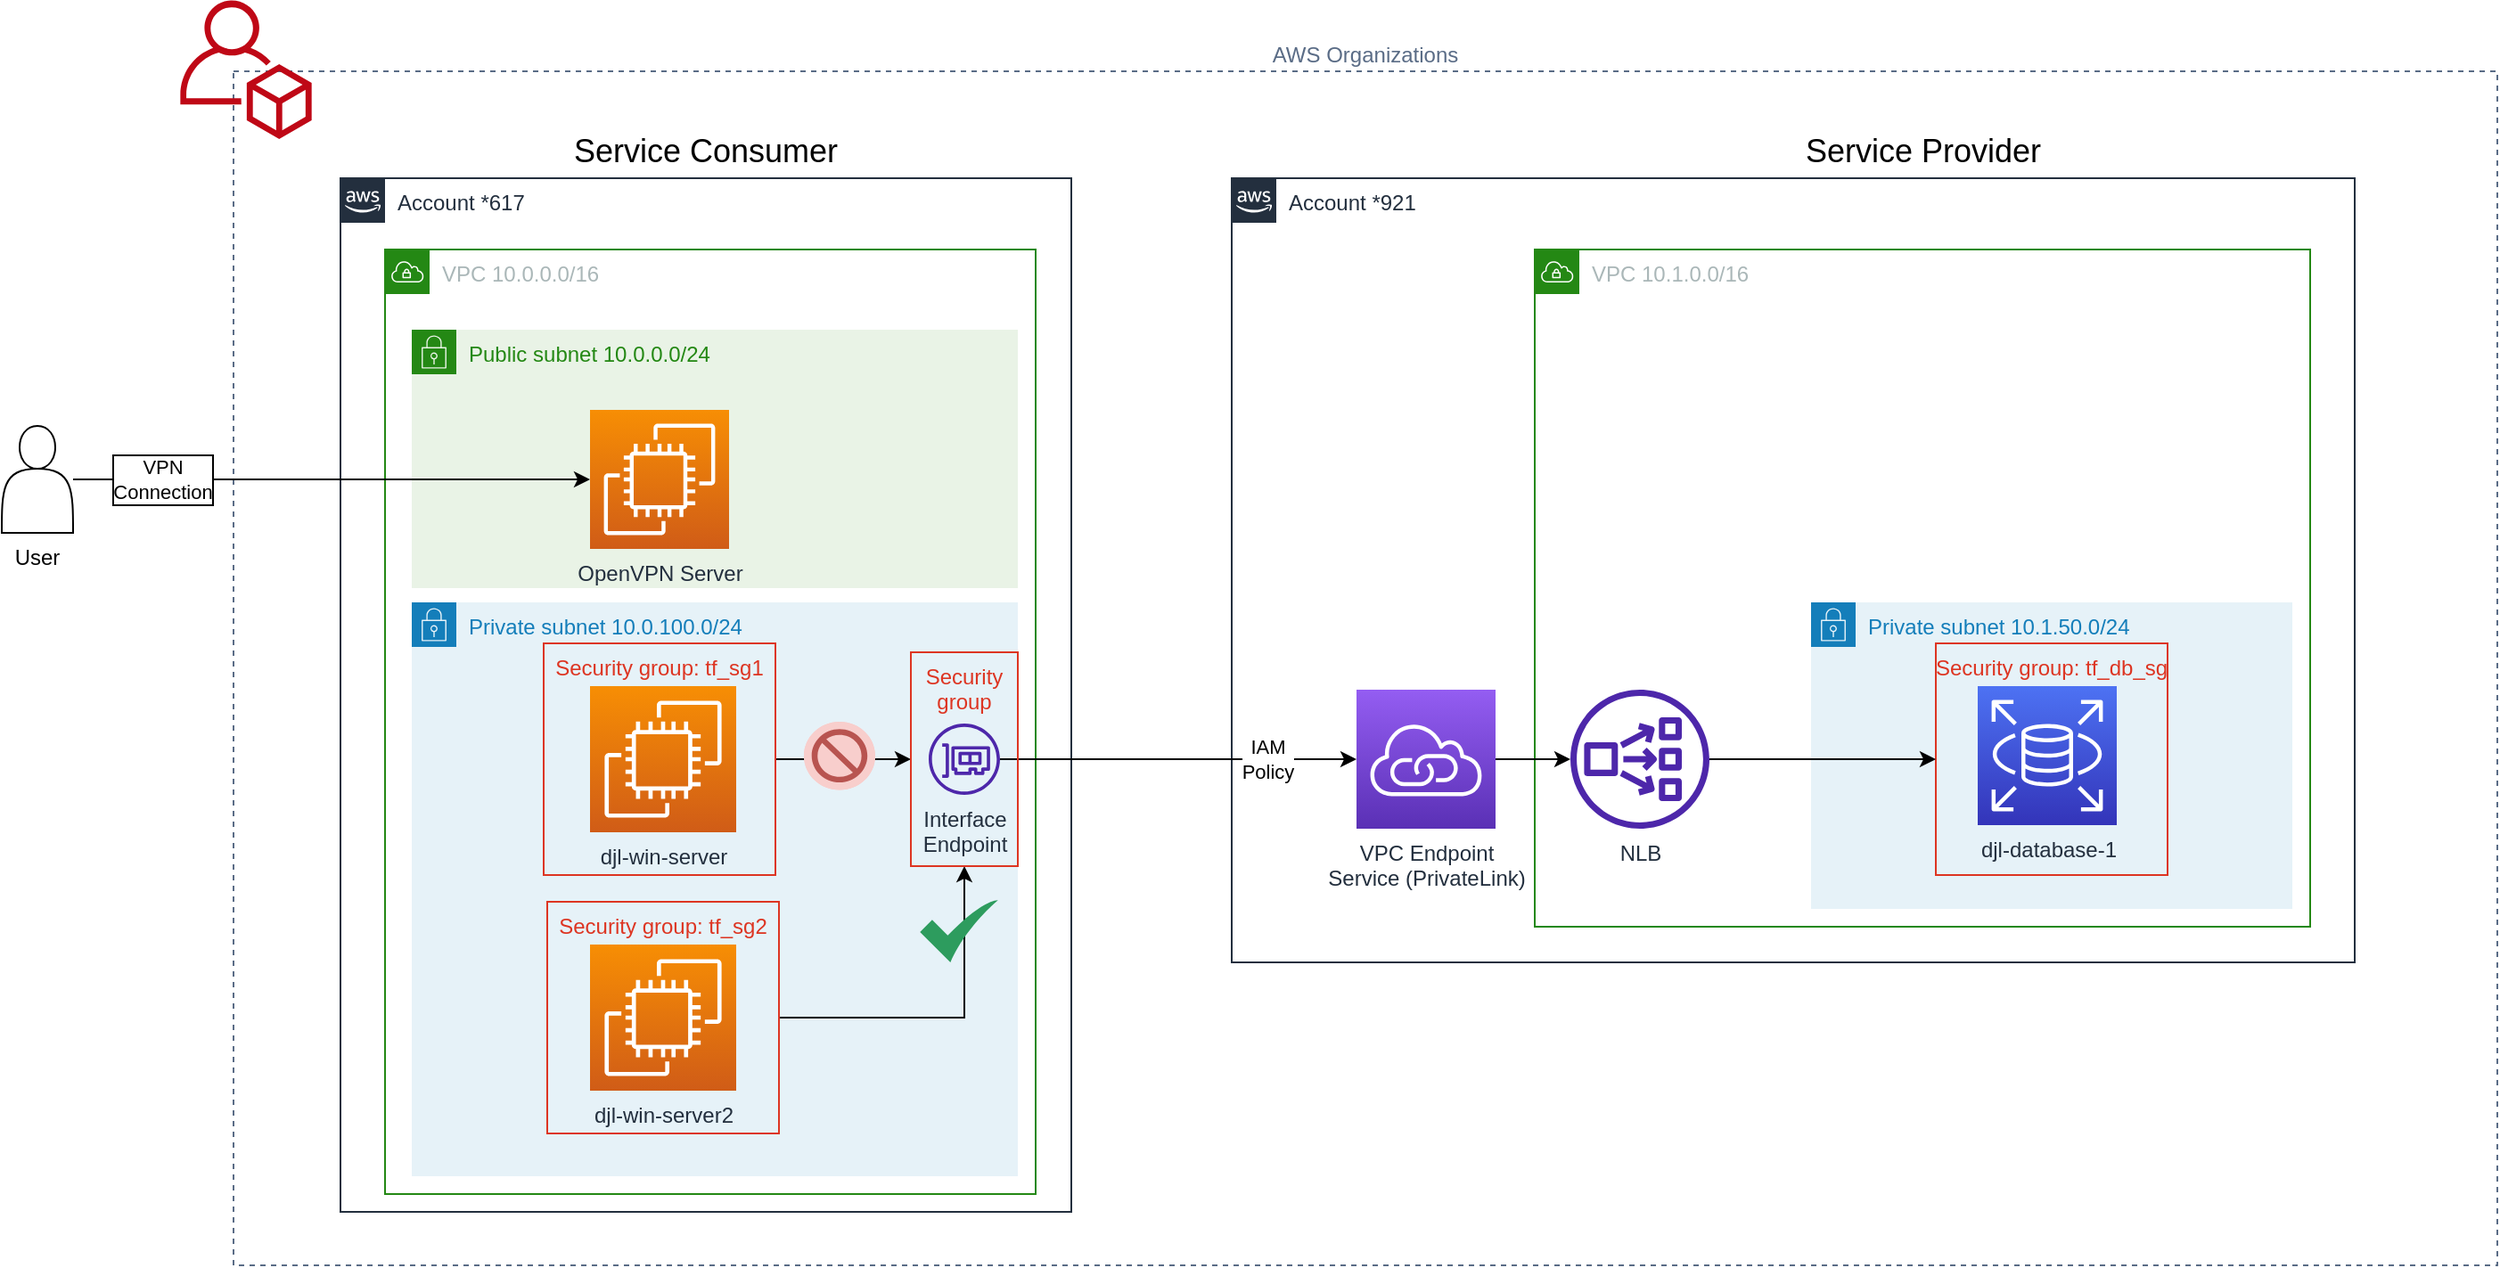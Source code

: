 <mxfile version="15.8.4" type="device" pages="2"><diagram id="eOrMRbGlAo9C-IYEixRQ" name="POC"><mxGraphModel dx="1425" dy="859" grid="1" gridSize="10" guides="1" tooltips="1" connect="1" arrows="1" fold="1" page="1" pageScale="1" pageWidth="1100" pageHeight="850" math="0" shadow="0"><root><mxCell id="0"/><mxCell id="1" parent="0"/><mxCell id="MeMI9YLeGXqRAoGyVgpi-1" value="AWS Organizations" style="fillColor=none;strokeColor=#5A6C86;dashed=1;verticalAlign=bottom;fontStyle=0;fontColor=#5A6C86;labelPosition=center;verticalLabelPosition=top;align=center;" vertex="1" parent="1"><mxGeometry x="220" y="90" width="1270" height="670" as="geometry"/></mxCell><mxCell id="MeMI9YLeGXqRAoGyVgpi-2" value="Account *921" style="points=[[0,0],[0.25,0],[0.5,0],[0.75,0],[1,0],[1,0.25],[1,0.5],[1,0.75],[1,1],[0.75,1],[0.5,1],[0.25,1],[0,1],[0,0.75],[0,0.5],[0,0.25]];outlineConnect=0;gradientColor=none;html=1;whiteSpace=wrap;fontSize=12;fontStyle=0;shape=mxgraph.aws4.group;grIcon=mxgraph.aws4.group_aws_cloud_alt;strokeColor=#232F3E;fillColor=none;verticalAlign=top;align=left;spacingLeft=30;fontColor=#232F3E;dashed=0;" vertex="1" parent="1"><mxGeometry x="780" y="150" width="630" height="440" as="geometry"/></mxCell><mxCell id="MeMI9YLeGXqRAoGyVgpi-3" value="VPC 10.1.0.0/16" style="points=[[0,0],[0.25,0],[0.5,0],[0.75,0],[1,0],[1,0.25],[1,0.5],[1,0.75],[1,1],[0.75,1],[0.5,1],[0.25,1],[0,1],[0,0.75],[0,0.5],[0,0.25]];outlineConnect=0;gradientColor=none;html=1;whiteSpace=wrap;fontSize=12;fontStyle=0;shape=mxgraph.aws4.group;grIcon=mxgraph.aws4.group_vpc;strokeColor=#248814;fillColor=none;verticalAlign=top;align=left;spacingLeft=30;fontColor=#AAB7B8;dashed=0;" vertex="1" parent="1"><mxGeometry x="950" y="190" width="435" height="380" as="geometry"/></mxCell><mxCell id="MeMI9YLeGXqRAoGyVgpi-4" value="Private subnet 10.1.50.0/24" style="points=[[0,0],[0.25,0],[0.5,0],[0.75,0],[1,0],[1,0.25],[1,0.5],[1,0.75],[1,1],[0.75,1],[0.5,1],[0.25,1],[0,1],[0,0.75],[0,0.5],[0,0.25]];outlineConnect=0;gradientColor=none;html=1;whiteSpace=wrap;fontSize=12;fontStyle=0;shape=mxgraph.aws4.group;grIcon=mxgraph.aws4.group_security_group;grStroke=0;strokeColor=#147EBA;fillColor=#E6F2F8;verticalAlign=top;align=left;spacingLeft=30;fontColor=#147EBA;dashed=0;" vertex="1" parent="1"><mxGeometry x="1105" y="388" width="270" height="172" as="geometry"/></mxCell><mxCell id="MeMI9YLeGXqRAoGyVgpi-5" value="Security group: tf_db_sg" style="fillColor=none;strokeColor=#DD3522;verticalAlign=top;fontStyle=0;fontColor=#DD3522;" vertex="1" parent="1"><mxGeometry x="1175" y="411" width="130" height="130" as="geometry"/></mxCell><mxCell id="MeMI9YLeGXqRAoGyVgpi-6" value="Account *617" style="points=[[0,0],[0.25,0],[0.5,0],[0.75,0],[1,0],[1,0.25],[1,0.5],[1,0.75],[1,1],[0.75,1],[0.5,1],[0.25,1],[0,1],[0,0.75],[0,0.5],[0,0.25]];outlineConnect=0;gradientColor=none;html=1;whiteSpace=wrap;fontSize=12;fontStyle=0;shape=mxgraph.aws4.group;grIcon=mxgraph.aws4.group_aws_cloud_alt;strokeColor=#232F3E;fillColor=none;verticalAlign=top;align=left;spacingLeft=30;fontColor=#232F3E;dashed=0;" vertex="1" parent="1"><mxGeometry x="280" y="150" width="410" height="580" as="geometry"/></mxCell><mxCell id="MeMI9YLeGXqRAoGyVgpi-7" value="VPC 10.0.0.0/16" style="points=[[0,0],[0.25,0],[0.5,0],[0.75,0],[1,0],[1,0.25],[1,0.5],[1,0.75],[1,1],[0.75,1],[0.5,1],[0.25,1],[0,1],[0,0.75],[0,0.5],[0,0.25]];outlineConnect=0;gradientColor=none;html=1;whiteSpace=wrap;fontSize=12;fontStyle=0;shape=mxgraph.aws4.group;grIcon=mxgraph.aws4.group_vpc;strokeColor=#248814;fillColor=none;verticalAlign=top;align=left;spacingLeft=30;fontColor=#AAB7B8;dashed=0;" vertex="1" parent="1"><mxGeometry x="305" y="190" width="365" height="530" as="geometry"/></mxCell><mxCell id="MeMI9YLeGXqRAoGyVgpi-8" value="Private subnet 10.0.100.0/24" style="points=[[0,0],[0.25,0],[0.5,0],[0.75,0],[1,0],[1,0.25],[1,0.5],[1,0.75],[1,1],[0.75,1],[0.5,1],[0.25,1],[0,1],[0,0.75],[0,0.5],[0,0.25]];outlineConnect=0;gradientColor=none;html=1;whiteSpace=wrap;fontSize=12;fontStyle=0;shape=mxgraph.aws4.group;grIcon=mxgraph.aws4.group_security_group;grStroke=0;strokeColor=#147EBA;fillColor=#E6F2F8;verticalAlign=top;align=left;spacingLeft=30;fontColor=#147EBA;dashed=0;" vertex="1" parent="1"><mxGeometry x="320" y="388" width="340" height="322" as="geometry"/></mxCell><mxCell id="MeMI9YLeGXqRAoGyVgpi-9" value="Public subnet 10.0.0.0/24" style="points=[[0,0],[0.25,0],[0.5,0],[0.75,0],[1,0],[1,0.25],[1,0.5],[1,0.75],[1,1],[0.75,1],[0.5,1],[0.25,1],[0,1],[0,0.75],[0,0.5],[0,0.25]];outlineConnect=0;gradientColor=none;html=1;whiteSpace=wrap;fontSize=12;fontStyle=0;shape=mxgraph.aws4.group;grIcon=mxgraph.aws4.group_security_group;grStroke=0;strokeColor=#248814;fillColor=#E9F3E6;verticalAlign=top;align=left;spacingLeft=30;fontColor=#248814;dashed=0;" vertex="1" parent="1"><mxGeometry x="320" y="235" width="340" height="145" as="geometry"/></mxCell><mxCell id="MeMI9YLeGXqRAoGyVgpi-10" style="edgeStyle=orthogonalEdgeStyle;rounded=0;orthogonalLoop=1;jettySize=auto;html=1;entryX=0;entryY=0.5;entryDx=0;entryDy=0;entryPerimeter=0;labelBorderColor=#333333;" edge="1" parent="1" source="MeMI9YLeGXqRAoGyVgpi-12" target="MeMI9YLeGXqRAoGyVgpi-14"><mxGeometry relative="1" as="geometry"/></mxCell><mxCell id="MeMI9YLeGXqRAoGyVgpi-11" value="VPN&lt;br&gt;Connection" style="edgeLabel;html=1;align=center;verticalAlign=middle;resizable=0;points=[];labelBorderColor=default;" vertex="1" connectable="0" parent="MeMI9YLeGXqRAoGyVgpi-10"><mxGeometry x="-0.269" relative="1" as="geometry"><mxPoint x="-56" as="offset"/></mxGeometry></mxCell><mxCell id="MeMI9YLeGXqRAoGyVgpi-12" value="User" style="shape=actor;whiteSpace=wrap;html=1;labelPosition=center;verticalLabelPosition=bottom;align=center;verticalAlign=top;" vertex="1" parent="1"><mxGeometry x="90" y="289" width="40" height="60" as="geometry"/></mxCell><mxCell id="MeMI9YLeGXqRAoGyVgpi-13" value="" style="sketch=0;outlineConnect=0;fontColor=#232F3E;gradientColor=none;fillColor=#BF0816;strokeColor=none;dashed=0;verticalLabelPosition=bottom;verticalAlign=top;align=center;html=1;fontSize=12;fontStyle=0;aspect=fixed;pointerEvents=1;shape=mxgraph.aws4.organizations_account;" vertex="1" parent="1"><mxGeometry x="190" y="50" width="74" height="78" as="geometry"/></mxCell><mxCell id="MeMI9YLeGXqRAoGyVgpi-14" value="OpenVPN Server" style="sketch=0;points=[[0,0,0],[0.25,0,0],[0.5,0,0],[0.75,0,0],[1,0,0],[0,1,0],[0.25,1,0],[0.5,1,0],[0.75,1,0],[1,1,0],[0,0.25,0],[0,0.5,0],[0,0.75,0],[1,0.25,0],[1,0.5,0],[1,0.75,0]];outlineConnect=0;fontColor=#232F3E;gradientColor=#F78E04;gradientDirection=north;fillColor=#D05C17;strokeColor=#ffffff;dashed=0;verticalLabelPosition=bottom;verticalAlign=top;align=center;html=1;fontSize=12;fontStyle=0;aspect=fixed;shape=mxgraph.aws4.resourceIcon;resIcon=mxgraph.aws4.ec2;" vertex="1" parent="1"><mxGeometry x="420" y="280" width="78" height="78" as="geometry"/></mxCell><mxCell id="MeMI9YLeGXqRAoGyVgpi-15" value="djl-win-server" style="sketch=0;points=[[0,0,0],[0.25,0,0],[0.5,0,0],[0.75,0,0],[1,0,0],[0,1,0],[0.25,1,0],[0.5,1,0],[0.75,1,0],[1,1,0],[0,0.25,0],[0,0.5,0],[0,0.75,0],[1,0.25,0],[1,0.5,0],[1,0.75,0]];outlineConnect=0;fontColor=#232F3E;gradientColor=#F78E04;gradientDirection=north;fillColor=#D05C17;strokeColor=#ffffff;dashed=0;verticalLabelPosition=bottom;verticalAlign=top;align=center;html=1;fontSize=12;fontStyle=0;aspect=fixed;shape=mxgraph.aws4.resourceIcon;resIcon=mxgraph.aws4.ec2;" vertex="1" parent="1"><mxGeometry x="420" y="435" width="82" height="82" as="geometry"/></mxCell><mxCell id="MeMI9YLeGXqRAoGyVgpi-16" value="djl-database-1" style="sketch=0;points=[[0,0,0],[0.25,0,0],[0.5,0,0],[0.75,0,0],[1,0,0],[0,1,0],[0.25,1,0],[0.5,1,0],[0.75,1,0],[1,1,0],[0,0.25,0],[0,0.5,0],[0,0.75,0],[1,0.25,0],[1,0.5,0],[1,0.75,0]];outlineConnect=0;fontColor=#232F3E;gradientColor=#4D72F3;gradientDirection=north;fillColor=#3334B9;strokeColor=#ffffff;dashed=0;verticalLabelPosition=bottom;verticalAlign=top;align=center;html=1;fontSize=12;fontStyle=0;aspect=fixed;shape=mxgraph.aws4.resourceIcon;resIcon=mxgraph.aws4.rds;" vertex="1" parent="1"><mxGeometry x="1198.5" y="435" width="78" height="78" as="geometry"/></mxCell><mxCell id="MeMI9YLeGXqRAoGyVgpi-17" style="edgeStyle=orthogonalEdgeStyle;rounded=0;orthogonalLoop=1;jettySize=auto;html=1;entryX=0;entryY=0.5;entryDx=0;entryDy=0;entryPerimeter=0;" edge="1" parent="1" source="MeMI9YLeGXqRAoGyVgpi-19" target="MeMI9YLeGXqRAoGyVgpi-21"><mxGeometry relative="1" as="geometry"/></mxCell><mxCell id="MeMI9YLeGXqRAoGyVgpi-18" value="IAM &lt;br&gt;Policy" style="edgeLabel;html=1;align=center;verticalAlign=middle;resizable=0;points=[];" vertex="1" connectable="0" parent="MeMI9YLeGXqRAoGyVgpi-17"><mxGeometry x="-0.043" relative="1" as="geometry"><mxPoint x="54" as="offset"/></mxGeometry></mxCell><mxCell id="MeMI9YLeGXqRAoGyVgpi-19" value="Interface &lt;br&gt;Endpoint" style="sketch=0;outlineConnect=0;fontColor=#232F3E;gradientColor=none;fillColor=#4D27AA;strokeColor=none;dashed=0;verticalLabelPosition=bottom;verticalAlign=top;align=center;html=1;fontSize=12;fontStyle=0;aspect=fixed;pointerEvents=1;shape=mxgraph.aws4.elastic_network_interface;" vertex="1" parent="1"><mxGeometry x="610" y="456" width="40" height="40" as="geometry"/></mxCell><mxCell id="MeMI9YLeGXqRAoGyVgpi-20" style="edgeStyle=orthogonalEdgeStyle;rounded=0;orthogonalLoop=1;jettySize=auto;html=1;" edge="1" parent="1" source="MeMI9YLeGXqRAoGyVgpi-21" target="MeMI9YLeGXqRAoGyVgpi-23"><mxGeometry relative="1" as="geometry"/></mxCell><mxCell id="MeMI9YLeGXqRAoGyVgpi-21" value="VPC Endpoint&lt;br&gt;Service (PrivateLink)" style="sketch=0;points=[[0,0,0],[0.25,0,0],[0.5,0,0],[0.75,0,0],[1,0,0],[0,1,0],[0.25,1,0],[0.5,1,0],[0.75,1,0],[1,1,0],[0,0.25,0],[0,0.5,0],[0,0.75,0],[1,0.25,0],[1,0.5,0],[1,0.75,0]];outlineConnect=0;fontColor=#232F3E;gradientColor=#945DF2;gradientDirection=north;fillColor=#5A30B5;strokeColor=#ffffff;dashed=0;verticalLabelPosition=bottom;verticalAlign=top;align=center;html=1;fontSize=12;fontStyle=0;aspect=fixed;shape=mxgraph.aws4.resourceIcon;resIcon=mxgraph.aws4.vpc_privatelink;" vertex="1" parent="1"><mxGeometry x="850" y="437" width="78" height="78" as="geometry"/></mxCell><mxCell id="MeMI9YLeGXqRAoGyVgpi-22" style="edgeStyle=orthogonalEdgeStyle;rounded=0;orthogonalLoop=1;jettySize=auto;html=1;entryX=0;entryY=0.5;entryDx=0;entryDy=0;" edge="1" parent="1" source="MeMI9YLeGXqRAoGyVgpi-23" target="MeMI9YLeGXqRAoGyVgpi-5"><mxGeometry relative="1" as="geometry"/></mxCell><mxCell id="MeMI9YLeGXqRAoGyVgpi-23" value="NLB" style="sketch=0;outlineConnect=0;fontColor=#232F3E;gradientColor=none;fillColor=#4D27AA;strokeColor=none;dashed=0;verticalLabelPosition=bottom;verticalAlign=top;align=center;html=1;fontSize=12;fontStyle=0;aspect=fixed;pointerEvents=1;shape=mxgraph.aws4.network_load_balancer;" vertex="1" parent="1"><mxGeometry x="970" y="437" width="78" height="78" as="geometry"/></mxCell><mxCell id="MeMI9YLeGXqRAoGyVgpi-24" value="djl-win-server2" style="sketch=0;points=[[0,0,0],[0.25,0,0],[0.5,0,0],[0.75,0,0],[1,0,0],[0,1,0],[0.25,1,0],[0.5,1,0],[0.75,1,0],[1,1,0],[0,0.25,0],[0,0.5,0],[0,0.75,0],[1,0.25,0],[1,0.5,0],[1,0.75,0]];outlineConnect=0;fontColor=#232F3E;gradientColor=#F78E04;gradientDirection=north;fillColor=#D05C17;strokeColor=#ffffff;dashed=0;verticalLabelPosition=bottom;verticalAlign=top;align=center;html=1;fontSize=12;fontStyle=0;aspect=fixed;shape=mxgraph.aws4.resourceIcon;resIcon=mxgraph.aws4.ec2;" vertex="1" parent="1"><mxGeometry x="420" y="580" width="82" height="82" as="geometry"/></mxCell><mxCell id="MeMI9YLeGXqRAoGyVgpi-25" style="edgeStyle=orthogonalEdgeStyle;rounded=0;orthogonalLoop=1;jettySize=auto;html=1;exitX=1;exitY=0.5;exitDx=0;exitDy=0;entryX=0;entryY=0.5;entryDx=0;entryDy=0;" edge="1" parent="1" source="MeMI9YLeGXqRAoGyVgpi-26" target="MeMI9YLeGXqRAoGyVgpi-30"><mxGeometry relative="1" as="geometry"/></mxCell><mxCell id="MeMI9YLeGXqRAoGyVgpi-26" value="Security group: tf_sg1" style="fillColor=none;strokeColor=#DD3522;verticalAlign=top;fontStyle=0;fontColor=#DD3522;" vertex="1" parent="1"><mxGeometry x="394" y="411" width="130" height="130" as="geometry"/></mxCell><mxCell id="MeMI9YLeGXqRAoGyVgpi-27" style="rounded=0;orthogonalLoop=1;jettySize=auto;html=1;exitX=1;exitY=0.5;exitDx=0;exitDy=0;entryX=0.5;entryY=1;entryDx=0;entryDy=0;edgeStyle=orthogonalEdgeStyle;" edge="1" parent="1" source="MeMI9YLeGXqRAoGyVgpi-28" target="MeMI9YLeGXqRAoGyVgpi-30"><mxGeometry relative="1" as="geometry"/></mxCell><mxCell id="MeMI9YLeGXqRAoGyVgpi-28" value="Security group: tf_sg2" style="fillColor=none;strokeColor=#DD3522;verticalAlign=top;fontStyle=0;fontColor=#DD3522;" vertex="1" parent="1"><mxGeometry x="396" y="556" width="130" height="130" as="geometry"/></mxCell><mxCell id="MeMI9YLeGXqRAoGyVgpi-29" value="" style="sketch=0;html=1;aspect=fixed;strokeColor=none;shadow=0;align=center;verticalAlign=top;fillColor=#2D9C5E;shape=mxgraph.gcp2.check" vertex="1" parent="1"><mxGeometry x="605.13" y="555" width="43.75" height="35" as="geometry"/></mxCell><mxCell id="MeMI9YLeGXqRAoGyVgpi-30" value="Security &#10;group" style="fillColor=none;strokeColor=#DD3522;verticalAlign=top;fontStyle=0;fontColor=#DD3522;" vertex="1" parent="1"><mxGeometry x="600" y="416" width="60" height="120" as="geometry"/></mxCell><mxCell id="MeMI9YLeGXqRAoGyVgpi-31" value="" style="fillColor=#f8cecc;verticalLabelPosition=bottom;sketch=0;html=1;strokeColor=#b85450;verticalAlign=top;align=center;points=[[0.145,0.145,0],[0.5,0,0],[0.855,0.145,0],[1,0.5,0],[0.855,0.855,0],[0.5,1,0],[0.145,0.855,0],[0,0.5,0]];pointerEvents=1;shape=mxgraph.cisco_safe.compositeIcon;bgIcon=ellipse;resIcon=mxgraph.cisco_safe.capability.block;labelBorderColor=default;" vertex="1" parent="1"><mxGeometry x="540" y="455" width="40" height="38.23" as="geometry"/></mxCell><mxCell id="05lKDZvQzJKJard16Fco-1" value="Service Consumer" style="text;html=1;strokeColor=none;fillColor=none;align=center;verticalAlign=middle;whiteSpace=wrap;rounded=0;dashed=1;labelBackgroundColor=none;fontSize=18;fontColor=#000000;" vertex="1" parent="1"><mxGeometry x="370" y="120" width="230" height="30" as="geometry"/></mxCell><mxCell id="05lKDZvQzJKJard16Fco-2" value="Service Provider" style="text;html=1;strokeColor=none;fillColor=none;align=center;verticalAlign=middle;whiteSpace=wrap;rounded=0;dashed=1;labelBackgroundColor=none;fontSize=18;fontColor=#000000;" vertex="1" parent="1"><mxGeometry x="1052.5" y="120" width="230" height="30" as="geometry"/></mxCell><mxCell id="CDdJIBRYYJLWokSEOXsh-4" style="edgeStyle=none;rounded=0;orthogonalLoop=1;jettySize=auto;html=1;exitX=0;exitY=0.5;exitDx=0;exitDy=0;fontSize=12;fontColor=#000000;startArrow=none;startFill=0;strokeWidth=1;" edge="1" parent="1" source="MeMI9YLeGXqRAoGyVgpi-2" target="MeMI9YLeGXqRAoGyVgpi-2"><mxGeometry relative="1" as="geometry"/></mxCell></root></mxGraphModel></diagram><diagram name="High Level" id="dfCizNdIT7AojoD08fhY"><mxGraphModel dx="2822" dy="1038" grid="1" gridSize="10" guides="1" tooltips="1" connect="1" arrows="1" fold="1" page="1" pageScale="1" pageWidth="1100" pageHeight="850" math="0" shadow="0"><root><mxCell id="qDbjyO5EbEi4DKW3GjpV-0"/><mxCell id="qDbjyO5EbEi4DKW3GjpV-1" parent="qDbjyO5EbEi4DKW3GjpV-0"/><mxCell id="qDbjyO5EbEi4DKW3GjpV-2" value="Enterprise Owned Accounts" style="fillColor=none;strokeColor=#5A6C86;dashed=1;verticalAlign=bottom;fontStyle=0;fontColor=#5A6C86;labelPosition=center;verticalLabelPosition=top;align=center;strokeWidth=3;fontSize=18;" vertex="1" parent="qDbjyO5EbEi4DKW3GjpV-1"><mxGeometry x="220" y="90" width="1090" height="900" as="geometry"/></mxCell><mxCell id="CizndiQhU15vCJetJv4G-6" value="Service Consumers&lt;br&gt;(Centeral EA &amp;amp; Marketing)" style="rounded=1;whiteSpace=wrap;html=1;labelBackgroundColor=none;fontSize=18;strokeColor=#9673a6;strokeWidth=3;fillColor=#e1d5e7;align=center;dashed=1;verticalAlign=top;labelPosition=center;verticalLabelPosition=middle;" vertex="1" parent="qDbjyO5EbEi4DKW3GjpV-1"><mxGeometry x="244" y="100" width="460" height="880" as="geometry"/></mxCell><mxCell id="CizndiQhU15vCJetJv4G-5" value="Service Providers" style="rounded=1;whiteSpace=wrap;html=1;labelBackgroundColor=none;fontSize=18;strokeColor=#6c8ebf;strokeWidth=3;fillColor=#dae8fc;align=center;dashed=1;verticalAlign=top;labelPosition=center;verticalLabelPosition=middle;" vertex="1" parent="qDbjyO5EbEi4DKW3GjpV-1"><mxGeometry x="744" y="145" width="550" height="770" as="geometry"/></mxCell><mxCell id="HKJPb9X9VyHhhV1hHwpe-42" value="External Vendors" style="fillColor=none;strokeColor=#5A6C86;dashed=1;verticalAlign=bottom;fontStyle=0;fontColor=#5A6C86;labelPosition=center;verticalLabelPosition=top;align=center;strokeWidth=3;fontSize=18;" vertex="1" parent="qDbjyO5EbEi4DKW3GjpV-1"><mxGeometry x="-179" y="90" width="300" height="900" as="geometry"/></mxCell><mxCell id="HKJPb9X9VyHhhV1hHwpe-43" value="SFDC Account" style="points=[[0,0],[0.25,0],[0.5,0],[0.75,0],[1,0],[1,0.25],[1,0.5],[1,0.75],[1,1],[0.75,1],[0.5,1],[0.25,1],[0,1],[0,0.75],[0,0.5],[0,0.25]];outlineConnect=0;gradientColor=none;html=1;whiteSpace=wrap;fontSize=12;fontStyle=0;shape=mxgraph.aws4.group;grIcon=mxgraph.aws4.group_aws_cloud_alt;strokeColor=#232F3E;fillColor=none;verticalAlign=top;align=left;spacingLeft=30;fontColor=#232F3E;dashed=0;" vertex="1" parent="qDbjyO5EbEi4DKW3GjpV-1"><mxGeometry x="-159" y="230" width="260" height="130" as="geometry"/></mxCell><mxCell id="qDbjyO5EbEi4DKW3GjpV-7" value="Account" style="points=[[0,0],[0.25,0],[0.5,0],[0.75,0],[1,0],[1,0.25],[1,0.5],[1,0.75],[1,1],[0.75,1],[0.5,1],[0.25,1],[0,1],[0,0.75],[0,0.5],[0,0.25]];outlineConnect=0;gradientColor=none;html=1;whiteSpace=wrap;fontSize=12;fontStyle=0;shape=mxgraph.aws4.group;grIcon=mxgraph.aws4.group_aws_cloud_alt;strokeColor=#232F3E;fillColor=default;verticalAlign=top;align=left;spacingLeft=30;fontColor=#232F3E;dashed=0;" vertex="1" parent="qDbjyO5EbEi4DKW3GjpV-1"><mxGeometry x="274" y="150" width="410" height="630" as="geometry"/></mxCell><mxCell id="qDbjyO5EbEi4DKW3GjpV-8" value="VPC" style="points=[[0,0],[0.25,0],[0.5,0],[0.75,0],[1,0],[1,0.25],[1,0.5],[1,0.75],[1,1],[0.75,1],[0.5,1],[0.25,1],[0,1],[0,0.75],[0,0.5],[0,0.25]];outlineConnect=0;gradientColor=none;html=1;whiteSpace=wrap;fontSize=12;fontStyle=0;shape=mxgraph.aws4.group;grIcon=mxgraph.aws4.group_vpc;strokeColor=#248814;fillColor=none;verticalAlign=top;align=left;spacingLeft=30;fontColor=#AAB7B8;dashed=0;" vertex="1" parent="qDbjyO5EbEi4DKW3GjpV-1"><mxGeometry x="299" y="190" width="365" height="570" as="geometry"/></mxCell><mxCell id="QCHMR1Ds_7g8IrJQOxsV-2" style="edgeStyle=none;rounded=0;orthogonalLoop=1;jettySize=auto;html=1;entryX=1.003;entryY=0.547;entryDx=0;entryDy=0;entryPerimeter=0;fontSize=12;fontColor=#000000;startArrow=none;startFill=0;strokeWidth=1;exitX=-0.033;exitY=0.606;exitDx=0;exitDy=0;exitPerimeter=0;" edge="1" parent="qDbjyO5EbEi4DKW3GjpV-1" source="qDbjyO5EbEi4DKW3GjpV-31" target="QCHMR1Ds_7g8IrJQOxsV-0"><mxGeometry relative="1" as="geometry"/></mxCell><mxCell id="qDbjyO5EbEi4DKW3GjpV-31" value="Security &#10;group" style="fillColor=none;strokeColor=#DD3522;verticalAlign=top;fontStyle=0;fontColor=#DD3522;" vertex="1" parent="qDbjyO5EbEi4DKW3GjpV-1"><mxGeometry x="594" y="206" width="60" height="120" as="geometry"/></mxCell><mxCell id="qDbjyO5EbEi4DKW3GjpV-3" value="Account" style="points=[[0,0],[0.25,0],[0.5,0],[0.75,0],[1,0],[1,0.25],[1,0.5],[1,0.75],[1,1],[0.75,1],[0.5,1],[0.25,1],[0,1],[0,0.75],[0,0.5],[0,0.25]];outlineConnect=0;gradientColor=none;html=1;whiteSpace=wrap;fontSize=12;fontStyle=0;shape=mxgraph.aws4.group;grIcon=mxgraph.aws4.group_aws_cloud_alt;strokeColor=#232F3E;fillColor=default;verticalAlign=top;align=left;spacingLeft=30;fontColor=#232F3E;dashed=0;" vertex="1" parent="qDbjyO5EbEi4DKW3GjpV-1"><mxGeometry x="770" y="190" width="500" height="170" as="geometry"/></mxCell><mxCell id="qDbjyO5EbEi4DKW3GjpV-4" value="VPC" style="points=[[0,0],[0.25,0],[0.5,0],[0.75,0],[1,0],[1,0.25],[1,0.5],[1,0.75],[1,1],[0.75,1],[0.5,1],[0.25,1],[0,1],[0,0.75],[0,0.5],[0,0.25]];outlineConnect=0;gradientColor=none;html=1;whiteSpace=wrap;fontSize=12;fontStyle=0;shape=mxgraph.aws4.group;grIcon=mxgraph.aws4.group_vpc;strokeColor=#248814;fillColor=none;verticalAlign=top;align=left;spacingLeft=30;fontColor=#AAB7B8;dashed=0;" vertex="1" parent="qDbjyO5EbEi4DKW3GjpV-1"><mxGeometry x="1020" y="206" width="230" height="124" as="geometry"/></mxCell><mxCell id="qDbjyO5EbEi4DKW3GjpV-14" value="" style="sketch=0;outlineConnect=0;fontColor=#232F3E;gradientColor=none;fillColor=#BF0816;strokeColor=none;dashed=0;verticalLabelPosition=bottom;verticalAlign=top;align=center;html=1;fontSize=12;fontStyle=0;aspect=fixed;pointerEvents=1;shape=mxgraph.aws4.organizations_account;" vertex="1" parent="qDbjyO5EbEi4DKW3GjpV-1"><mxGeometry x="180" y="62" width="74" height="78" as="geometry"/></mxCell><mxCell id="qDbjyO5EbEi4DKW3GjpV-17" value="RDS" style="sketch=0;points=[[0,0,0],[0.25,0,0],[0.5,0,0],[0.75,0,0],[1,0,0],[0,1,0],[0.25,1,0],[0.5,1,0],[0.75,1,0],[1,1,0],[0,0.25,0],[0,0.5,0],[0,0.75,0],[1,0.25,0],[1,0.5,0],[1,0.75,0]];outlineConnect=0;fontColor=#232F3E;gradientColor=#4D72F3;gradientDirection=north;fillColor=#3334B9;strokeColor=#ffffff;dashed=0;verticalLabelPosition=bottom;verticalAlign=top;align=center;html=1;fontSize=12;fontStyle=0;aspect=fixed;shape=mxgraph.aws4.resourceIcon;resIcon=mxgraph.aws4.rds;" vertex="1" parent="qDbjyO5EbEi4DKW3GjpV-1"><mxGeometry x="1150" y="225" width="78" height="78" as="geometry"/></mxCell><mxCell id="qDbjyO5EbEi4DKW3GjpV-18" style="edgeStyle=orthogonalEdgeStyle;rounded=0;orthogonalLoop=1;jettySize=auto;html=1;entryX=0;entryY=0.5;entryDx=0;entryDy=0;entryPerimeter=0;" edge="1" parent="qDbjyO5EbEi4DKW3GjpV-1" source="qDbjyO5EbEi4DKW3GjpV-20" target="qDbjyO5EbEi4DKW3GjpV-22"><mxGeometry relative="1" as="geometry"/></mxCell><mxCell id="qDbjyO5EbEi4DKW3GjpV-19" value="IAM Policy" style="edgeLabel;html=1;align=center;verticalAlign=middle;resizable=0;points=[];fontSize=12;" vertex="1" connectable="0" parent="qDbjyO5EbEi4DKW3GjpV-18"><mxGeometry x="-0.043" relative="1" as="geometry"><mxPoint x="68" as="offset"/></mxGeometry></mxCell><mxCell id="qDbjyO5EbEi4DKW3GjpV-20" value="Interface &lt;br&gt;Endpoint" style="sketch=0;outlineConnect=0;fontColor=#232F3E;gradientColor=none;fillColor=#4D27AA;strokeColor=none;dashed=0;verticalLabelPosition=bottom;verticalAlign=top;align=center;html=1;fontSize=12;fontStyle=0;aspect=fixed;pointerEvents=1;shape=mxgraph.aws4.elastic_network_interface;" vertex="1" parent="qDbjyO5EbEi4DKW3GjpV-1"><mxGeometry x="604" y="246" width="40" height="40" as="geometry"/></mxCell><mxCell id="qDbjyO5EbEi4DKW3GjpV-21" style="edgeStyle=orthogonalEdgeStyle;rounded=0;orthogonalLoop=1;jettySize=auto;html=1;" edge="1" parent="qDbjyO5EbEi4DKW3GjpV-1" source="qDbjyO5EbEi4DKW3GjpV-22" target="qDbjyO5EbEi4DKW3GjpV-24"><mxGeometry relative="1" as="geometry"/></mxCell><mxCell id="qDbjyO5EbEi4DKW3GjpV-22" value="VPC Endpoint&lt;br&gt;Service (PrivateLink)" style="sketch=0;points=[[0,0,0],[0.25,0,0],[0.5,0,0],[0.75,0,0],[1,0,0],[0,1,0],[0.25,1,0],[0.5,1,0],[0.75,1,0],[1,1,0],[0,0.25,0],[0,0.5,0],[0,0.75,0],[1,0.25,0],[1,0.5,0],[1,0.75,0]];outlineConnect=0;fontColor=#232F3E;gradientColor=#945DF2;gradientDirection=north;fillColor=#5A30B5;strokeColor=#ffffff;dashed=0;verticalLabelPosition=bottom;verticalAlign=top;align=center;html=1;fontSize=12;fontStyle=0;aspect=fixed;shape=mxgraph.aws4.resourceIcon;resIcon=mxgraph.aws4.vpc_privatelink;" vertex="1" parent="qDbjyO5EbEi4DKW3GjpV-1"><mxGeometry x="870" y="227" width="78" height="78" as="geometry"/></mxCell><mxCell id="qDbjyO5EbEi4DKW3GjpV-23" style="edgeStyle=orthogonalEdgeStyle;rounded=0;orthogonalLoop=1;jettySize=auto;html=1;" edge="1" parent="qDbjyO5EbEi4DKW3GjpV-1" source="qDbjyO5EbEi4DKW3GjpV-24"><mxGeometry relative="1" as="geometry"><mxPoint x="1150" y="266" as="targetPoint"/></mxGeometry></mxCell><mxCell id="qDbjyO5EbEi4DKW3GjpV-24" value="NLB" style="sketch=0;outlineConnect=0;fontColor=#232F3E;gradientColor=none;fillColor=#4D27AA;strokeColor=none;dashed=0;verticalLabelPosition=bottom;verticalAlign=top;align=center;html=1;fontSize=12;fontStyle=0;aspect=fixed;pointerEvents=1;shape=mxgraph.aws4.network_load_balancer;" vertex="1" parent="qDbjyO5EbEi4DKW3GjpV-1"><mxGeometry x="1040" y="227" width="78" height="78" as="geometry"/></mxCell><mxCell id="HKJPb9X9VyHhhV1hHwpe-0" value="Account" style="points=[[0,0],[0.25,0],[0.5,0],[0.75,0],[1,0],[1,0.25],[1,0.5],[1,0.75],[1,1],[0.75,1],[0.5,1],[0.25,1],[0,1],[0,0.75],[0,0.5],[0,0.25]];outlineConnect=0;gradientColor=none;html=1;whiteSpace=wrap;fontSize=12;fontStyle=0;shape=mxgraph.aws4.group;grIcon=mxgraph.aws4.group_aws_cloud_alt;strokeColor=#232F3E;fillColor=default;verticalAlign=top;align=left;spacingLeft=30;fontColor=#232F3E;dashed=0;" vertex="1" parent="qDbjyO5EbEi4DKW3GjpV-1"><mxGeometry x="770" y="390" width="500" height="170" as="geometry"/></mxCell><mxCell id="HKJPb9X9VyHhhV1hHwpe-1" value="VPC" style="points=[[0,0],[0.25,0],[0.5,0],[0.75,0],[1,0],[1,0.25],[1,0.5],[1,0.75],[1,1],[0.75,1],[0.5,1],[0.25,1],[0,1],[0,0.75],[0,0.5],[0,0.25]];outlineConnect=0;gradientColor=none;html=1;whiteSpace=wrap;fontSize=12;fontStyle=0;shape=mxgraph.aws4.group;grIcon=mxgraph.aws4.group_vpc;strokeColor=#248814;fillColor=none;verticalAlign=top;align=left;spacingLeft=30;fontColor=#AAB7B8;dashed=0;" vertex="1" parent="qDbjyO5EbEi4DKW3GjpV-1"><mxGeometry x="1020" y="413" width="230" height="124" as="geometry"/></mxCell><mxCell id="HKJPb9X9VyHhhV1hHwpe-3" style="edgeStyle=orthogonalEdgeStyle;rounded=0;orthogonalLoop=1;jettySize=auto;html=1;entryX=0;entryY=0.5;entryDx=0;entryDy=0;entryPerimeter=0;" edge="1" parent="qDbjyO5EbEi4DKW3GjpV-1" source="HKJPb9X9VyHhhV1hHwpe-4" target="HKJPb9X9VyHhhV1hHwpe-7"><mxGeometry relative="1" as="geometry"><mxPoint x="970" y="469" as="targetPoint"/></mxGeometry></mxCell><mxCell id="HKJPb9X9VyHhhV1hHwpe-4" value="Amazon Redshift-managed &lt;br&gt;VPC Endpoints (PrivateLink)" style="sketch=0;points=[[0,0,0],[0.25,0,0],[0.5,0,0],[0.75,0,0],[1,0,0],[0,1,0],[0.25,1,0],[0.5,1,0],[0.75,1,0],[1,1,0],[0,0.25,0],[0,0.5,0],[0,0.75,0],[1,0.25,0],[1,0.5,0],[1,0.75,0]];outlineConnect=0;fontColor=#232F3E;gradientColor=#945DF2;gradientDirection=north;fillColor=#5A30B5;strokeColor=#ffffff;dashed=0;verticalLabelPosition=bottom;verticalAlign=top;align=center;html=1;fontSize=12;fontStyle=0;aspect=fixed;shape=mxgraph.aws4.resourceIcon;resIcon=mxgraph.aws4.vpc_privatelink;" vertex="1" parent="qDbjyO5EbEi4DKW3GjpV-1"><mxGeometry x="870" y="430" width="78" height="78" as="geometry"/></mxCell><mxCell id="HKJPb9X9VyHhhV1hHwpe-7" value="Redshift Cluster" style="sketch=0;points=[[0,0,0],[0.25,0,0],[0.5,0,0],[0.75,0,0],[1,0,0],[0,1,0],[0.25,1,0],[0.5,1,0],[0.75,1,0],[1,1,0],[0,0.25,0],[0,0.5,0],[0,0.75,0],[1,0.25,0],[1,0.5,0],[1,0.75,0]];outlineConnect=0;fontColor=#232F3E;gradientColor=#945DF2;gradientDirection=north;fillColor=#5A30B5;strokeColor=#ffffff;dashed=0;verticalLabelPosition=bottom;verticalAlign=top;align=center;html=1;fontSize=12;fontStyle=0;aspect=fixed;shape=mxgraph.aws4.resourceIcon;resIcon=mxgraph.aws4.redshift;labelBackgroundColor=none;" vertex="1" parent="qDbjyO5EbEi4DKW3GjpV-1"><mxGeometry x="1090" y="430" width="78" height="78" as="geometry"/></mxCell><mxCell id="HKJPb9X9VyHhhV1hHwpe-12" style="edgeStyle=none;rounded=0;orthogonalLoop=1;jettySize=auto;html=1;entryX=0;entryY=0.5;entryDx=0;entryDy=0;entryPerimeter=0;fontSize=24;fontColor=#000000;startArrow=none;startFill=0;strokeWidth=1;" edge="1" parent="qDbjyO5EbEi4DKW3GjpV-1" source="HKJPb9X9VyHhhV1hHwpe-10" target="HKJPb9X9VyHhhV1hHwpe-4"><mxGeometry relative="1" as="geometry"/></mxCell><mxCell id="HKJPb9X9VyHhhV1hHwpe-14" value="&lt;font style=&quot;font-size: 12px&quot;&gt;IAM Policy&lt;/font&gt;" style="edgeLabel;html=1;align=center;verticalAlign=middle;resizable=0;points=[];fontSize=12;fontColor=#000000;" vertex="1" connectable="0" parent="HKJPb9X9VyHhhV1hHwpe-12"><mxGeometry x="-0.009" y="1" relative="1" as="geometry"><mxPoint x="51" y="1" as="offset"/></mxGeometry></mxCell><mxCell id="HKJPb9X9VyHhhV1hHwpe-16" value="" style="group" vertex="1" connectable="0" parent="qDbjyO5EbEi4DKW3GjpV-1"><mxGeometry x="594" y="409" width="60" height="120" as="geometry"/></mxCell><mxCell id="HKJPb9X9VyHhhV1hHwpe-11" value="Security &#10;group" style="fillColor=none;strokeColor=#DD3522;verticalAlign=top;fontStyle=0;fontColor=#DD3522;" vertex="1" parent="HKJPb9X9VyHhhV1hHwpe-16"><mxGeometry width="60" height="120" as="geometry"/></mxCell><mxCell id="HKJPb9X9VyHhhV1hHwpe-10" value="Interface &lt;br&gt;Endpoint" style="sketch=0;outlineConnect=0;fontColor=#232F3E;gradientColor=none;fillColor=#4D27AA;strokeColor=none;dashed=0;verticalLabelPosition=bottom;verticalAlign=top;align=center;html=1;fontSize=12;fontStyle=0;aspect=fixed;pointerEvents=1;shape=mxgraph.aws4.elastic_network_interface;" vertex="1" parent="HKJPb9X9VyHhhV1hHwpe-16"><mxGeometry x="10" y="40" width="40" height="40" as="geometry"/></mxCell><mxCell id="QCHMR1Ds_7g8IrJQOxsV-14" style="edgeStyle=none;rounded=0;orthogonalLoop=1;jettySize=auto;html=1;exitX=0.008;exitY=0.578;exitDx=0;exitDy=0;entryX=1.018;entryY=0.656;entryDx=0;entryDy=0;entryPerimeter=0;fontSize=12;fontColor=#000000;startArrow=none;startFill=0;strokeWidth=1;exitPerimeter=0;" edge="1" parent="qDbjyO5EbEi4DKW3GjpV-1" source="HKJPb9X9VyHhhV1hHwpe-27" target="QCHMR1Ds_7g8IrJQOxsV-12"><mxGeometry relative="1" as="geometry"/></mxCell><mxCell id="HKJPb9X9VyHhhV1hHwpe-27" value="Security &#10;group" style="fillColor=none;strokeColor=#DD3522;verticalAlign=top;fontStyle=0;fontColor=#DD3522;" vertex="1" parent="qDbjyO5EbEi4DKW3GjpV-1"><mxGeometry x="594" y="606" width="60" height="120" as="geometry"/></mxCell><mxCell id="HKJPb9X9VyHhhV1hHwpe-28" value="Account" style="points=[[0,0],[0.25,0],[0.5,0],[0.75,0],[1,0],[1,0.25],[1,0.5],[1,0.75],[1,1],[0.75,1],[0.5,1],[0.25,1],[0,1],[0,0.75],[0,0.5],[0,0.25]];outlineConnect=0;gradientColor=none;html=1;whiteSpace=wrap;fontSize=12;fontStyle=0;shape=mxgraph.aws4.group;grIcon=mxgraph.aws4.group_aws_cloud_alt;strokeColor=#232F3E;fillColor=default;verticalAlign=top;align=left;spacingLeft=30;fontColor=#232F3E;dashed=0;" vertex="1" parent="qDbjyO5EbEi4DKW3GjpV-1"><mxGeometry x="770" y="590" width="500" height="270" as="geometry"/></mxCell><mxCell id="HKJPb9X9VyHhhV1hHwpe-29" value="VPC" style="points=[[0,0],[0.25,0],[0.5,0],[0.75,0],[1,0],[1,0.25],[1,0.5],[1,0.75],[1,1],[0.75,1],[0.5,1],[0.25,1],[0,1],[0,0.75],[0,0.5],[0,0.25]];outlineConnect=0;gradientColor=none;html=1;whiteSpace=wrap;fontSize=12;fontStyle=0;shape=mxgraph.aws4.group;grIcon=mxgraph.aws4.group_vpc;strokeColor=#248814;fillColor=none;verticalAlign=top;align=left;spacingLeft=30;fontColor=#AAB7B8;dashed=0;" vertex="1" parent="qDbjyO5EbEi4DKW3GjpV-1"><mxGeometry x="1020" y="606" width="230" height="224" as="geometry"/></mxCell><mxCell id="HKJPb9X9VyHhhV1hHwpe-31" style="edgeStyle=orthogonalEdgeStyle;rounded=0;orthogonalLoop=1;jettySize=auto;html=1;entryX=0;entryY=0.5;entryDx=0;entryDy=0;entryPerimeter=0;" edge="1" parent="qDbjyO5EbEi4DKW3GjpV-1" source="HKJPb9X9VyHhhV1hHwpe-33" target="HKJPb9X9VyHhhV1hHwpe-35"><mxGeometry relative="1" as="geometry"/></mxCell><mxCell id="HKJPb9X9VyHhhV1hHwpe-32" value="IAM Policy" style="edgeLabel;html=1;align=center;verticalAlign=middle;resizable=0;points=[];" vertex="1" connectable="0" parent="HKJPb9X9VyHhhV1hHwpe-31"><mxGeometry x="-0.043" relative="1" as="geometry"><mxPoint x="55" as="offset"/></mxGeometry></mxCell><mxCell id="HKJPb9X9VyHhhV1hHwpe-33" value="Interface &lt;br&gt;Endpoint" style="sketch=0;outlineConnect=0;fontColor=#232F3E;gradientColor=none;fillColor=#4D27AA;strokeColor=none;dashed=0;verticalLabelPosition=bottom;verticalAlign=top;align=center;html=1;fontSize=12;fontStyle=0;aspect=fixed;pointerEvents=1;shape=mxgraph.aws4.elastic_network_interface;" vertex="1" parent="qDbjyO5EbEi4DKW3GjpV-1"><mxGeometry x="604" y="646" width="40" height="40" as="geometry"/></mxCell><mxCell id="HKJPb9X9VyHhhV1hHwpe-34" style="edgeStyle=orthogonalEdgeStyle;rounded=0;orthogonalLoop=1;jettySize=auto;html=1;" edge="1" parent="qDbjyO5EbEi4DKW3GjpV-1" source="HKJPb9X9VyHhhV1hHwpe-35" target="HKJPb9X9VyHhhV1hHwpe-37"><mxGeometry relative="1" as="geometry"/></mxCell><mxCell id="HKJPb9X9VyHhhV1hHwpe-35" value="VPC Endpoint&lt;br&gt;Service (PrivateLink)" style="sketch=0;points=[[0,0,0],[0.25,0,0],[0.5,0,0],[0.75,0,0],[1,0,0],[0,1,0],[0.25,1,0],[0.5,1,0],[0.75,1,0],[1,1,0],[0,0.25,0],[0,0.5,0],[0,0.75,0],[1,0.25,0],[1,0.5,0],[1,0.75,0]];outlineConnect=0;fontColor=#232F3E;gradientColor=#945DF2;gradientDirection=north;fillColor=#5A30B5;strokeColor=#ffffff;dashed=0;verticalLabelPosition=bottom;verticalAlign=top;align=center;html=1;fontSize=12;fontStyle=0;aspect=fixed;shape=mxgraph.aws4.resourceIcon;resIcon=mxgraph.aws4.vpc_privatelink;" vertex="1" parent="qDbjyO5EbEi4DKW3GjpV-1"><mxGeometry x="870" y="627" width="78" height="78" as="geometry"/></mxCell><mxCell id="HKJPb9X9VyHhhV1hHwpe-36" style="edgeStyle=orthogonalEdgeStyle;rounded=0;orthogonalLoop=1;jettySize=auto;html=1;" edge="1" parent="qDbjyO5EbEi4DKW3GjpV-1" source="HKJPb9X9VyHhhV1hHwpe-37"><mxGeometry relative="1" as="geometry"><mxPoint x="1150" y="666" as="targetPoint"/></mxGeometry></mxCell><mxCell id="HKJPb9X9VyHhhV1hHwpe-40" style="edgeStyle=none;rounded=0;orthogonalLoop=1;jettySize=auto;html=1;entryX=0;entryY=0.5;entryDx=0;entryDy=0;entryPerimeter=0;fontSize=12;fontColor=#000000;startArrow=none;startFill=0;strokeWidth=1;" edge="1" parent="qDbjyO5EbEi4DKW3GjpV-1" source="HKJPb9X9VyHhhV1hHwpe-37" target="HKJPb9X9VyHhhV1hHwpe-39"><mxGeometry relative="1" as="geometry"/></mxCell><mxCell id="HKJPb9X9VyHhhV1hHwpe-37" value="NLB" style="sketch=0;outlineConnect=0;fontColor=#232F3E;gradientColor=none;fillColor=#4D27AA;strokeColor=none;dashed=0;verticalLabelPosition=bottom;verticalAlign=top;align=center;html=1;fontSize=12;fontStyle=0;aspect=fixed;pointerEvents=1;shape=mxgraph.aws4.network_load_balancer;" vertex="1" parent="qDbjyO5EbEi4DKW3GjpV-1"><mxGeometry x="1040" y="627" width="78" height="78" as="geometry"/></mxCell><mxCell id="HKJPb9X9VyHhhV1hHwpe-38" value="EC2" style="sketch=0;points=[[0,0,0],[0.25,0,0],[0.5,0,0],[0.75,0,0],[1,0,0],[0,1,0],[0.25,1,0],[0.5,1,0],[0.75,1,0],[1,1,0],[0,0.25,0],[0,0.5,0],[0,0.75,0],[1,0.25,0],[1,0.5,0],[1,0.75,0]];outlineConnect=0;fontColor=#232F3E;gradientColor=#F78E04;gradientDirection=north;fillColor=#D05C17;strokeColor=#ffffff;dashed=0;verticalLabelPosition=bottom;verticalAlign=top;align=center;html=1;fontSize=12;fontStyle=0;aspect=fixed;shape=mxgraph.aws4.resourceIcon;resIcon=mxgraph.aws4.ec2;labelBackgroundColor=none;" vertex="1" parent="qDbjyO5EbEi4DKW3GjpV-1"><mxGeometry x="1150" y="627" width="78" height="78" as="geometry"/></mxCell><mxCell id="HKJPb9X9VyHhhV1hHwpe-39" value="EC2" style="sketch=0;points=[[0,0,0],[0.25,0,0],[0.5,0,0],[0.75,0,0],[1,0,0],[0,1,0],[0.25,1,0],[0.5,1,0],[0.75,1,0],[1,1,0],[0,0.25,0],[0,0.5,0],[0,0.75,0],[1,0.25,0],[1,0.5,0],[1,0.75,0]];outlineConnect=0;fontColor=#232F3E;gradientColor=#F78E04;gradientDirection=north;fillColor=#D05C17;strokeColor=#ffffff;dashed=0;verticalLabelPosition=bottom;verticalAlign=top;align=center;html=1;fontSize=12;fontStyle=0;aspect=fixed;shape=mxgraph.aws4.resourceIcon;resIcon=mxgraph.aws4.ec2;labelBackgroundColor=none;" vertex="1" parent="qDbjyO5EbEi4DKW3GjpV-1"><mxGeometry x="1150" y="730" width="78" height="78" as="geometry"/></mxCell><mxCell id="HKJPb9X9VyHhhV1hHwpe-41" value="SFDC" style="ellipse;shape=cloud;whiteSpace=wrap;html=1;labelBackgroundColor=none;fontSize=12;strokeColor=#6c8ebf;fillColor=#dae8fc;align=center;" vertex="1" parent="qDbjyO5EbEi4DKW3GjpV-1"><mxGeometry x="-89" y="255" width="120" height="80" as="geometry"/></mxCell><mxCell id="CizndiQhU15vCJetJv4G-2" style="edgeStyle=orthogonalEdgeStyle;rounded=0;orthogonalLoop=1;jettySize=auto;html=1;exitX=0.25;exitY=1;exitDx=0;exitDy=0;entryX=0;entryY=0.75;entryDx=0;entryDy=0;fontSize=12;fontColor=#000000;startArrow=none;startFill=0;strokeWidth=1;" edge="1" parent="qDbjyO5EbEi4DKW3GjpV-1" source="HKJPb9X9VyHhhV1hHwpe-44" target="CizndiQhU15vCJetJv4G-0"><mxGeometry relative="1" as="geometry"/></mxCell><mxCell id="HKJPb9X9VyHhhV1hHwpe-44" value="Security &#10;group" style="fillColor=none;strokeColor=#DD3522;verticalAlign=top;fontStyle=0;fontColor=#DD3522;" vertex="1" parent="qDbjyO5EbEi4DKW3GjpV-1"><mxGeometry x="314" y="235" width="60" height="120" as="geometry"/></mxCell><mxCell id="HKJPb9X9VyHhhV1hHwpe-46" style="edgeStyle=none;rounded=0;orthogonalLoop=1;jettySize=auto;html=1;entryX=0.875;entryY=0.5;entryDx=0;entryDy=0;entryPerimeter=0;fontSize=12;fontColor=#000000;startArrow=none;startFill=0;strokeWidth=1;" edge="1" parent="qDbjyO5EbEi4DKW3GjpV-1" source="HKJPb9X9VyHhhV1hHwpe-45" target="HKJPb9X9VyHhhV1hHwpe-41"><mxGeometry relative="1" as="geometry"/></mxCell><mxCell id="HKJPb9X9VyHhhV1hHwpe-47" value="Connection via&amp;nbsp;&lt;br&gt;&quot;Private Connect&quot;" style="edgeLabel;html=1;align=center;verticalAlign=middle;resizable=0;points=[];fontSize=12;fontColor=#000000;" vertex="1" connectable="0" parent="HKJPb9X9VyHhhV1hHwpe-46"><mxGeometry x="-0.23" y="1" relative="1" as="geometry"><mxPoint x="-41" y="-1" as="offset"/></mxGeometry></mxCell><mxCell id="HKJPb9X9VyHhhV1hHwpe-45" value="Interface &lt;br&gt;Endpoint" style="sketch=0;outlineConnect=0;fontColor=#232F3E;gradientColor=none;fillColor=#4D27AA;strokeColor=none;dashed=0;verticalLabelPosition=bottom;verticalAlign=top;align=center;html=1;fontSize=12;fontStyle=0;aspect=fixed;pointerEvents=1;shape=mxgraph.aws4.elastic_network_interface;" vertex="1" parent="qDbjyO5EbEi4DKW3GjpV-1"><mxGeometry x="324" y="275" width="40" height="40" as="geometry"/></mxCell><mxCell id="QCHMR1Ds_7g8IrJQOxsV-1" style="edgeStyle=none;rounded=0;orthogonalLoop=1;jettySize=auto;html=1;exitX=1;exitY=0.25;exitDx=0;exitDy=0;entryX=-0.047;entryY=0.453;entryDx=0;entryDy=0;entryPerimeter=0;fontSize=12;fontColor=#000000;startArrow=none;startFill=0;strokeWidth=1;" edge="1" parent="qDbjyO5EbEi4DKW3GjpV-1" source="QCHMR1Ds_7g8IrJQOxsV-0" target="qDbjyO5EbEi4DKW3GjpV-31"><mxGeometry relative="1" as="geometry"/></mxCell><mxCell id="QCHMR1Ds_7g8IrJQOxsV-3" value="Auth" style="edgeLabel;html=1;align=center;verticalAlign=middle;resizable=0;points=[];fontSize=12;fontColor=#000000;" vertex="1" connectable="0" parent="QCHMR1Ds_7g8IrJQOxsV-1"><mxGeometry x="-0.042" y="-1" relative="1" as="geometry"><mxPoint as="offset"/></mxGeometry></mxCell><mxCell id="QCHMR1Ds_7g8IrJQOxsV-9" style="rounded=0;orthogonalLoop=1;jettySize=auto;html=1;exitX=0.75;exitY=1;exitDx=0;exitDy=0;entryX=0;entryY=0.25;entryDx=0;entryDy=0;fontSize=12;fontColor=#000000;startArrow=none;startFill=0;strokeWidth=1;" edge="1" parent="qDbjyO5EbEi4DKW3GjpV-1" source="QCHMR1Ds_7g8IrJQOxsV-0" target="HKJPb9X9VyHhhV1hHwpe-11"><mxGeometry relative="1" as="geometry"/></mxCell><mxCell id="QCHMR1Ds_7g8IrJQOxsV-11" value="Auth" style="edgeLabel;html=1;align=center;verticalAlign=middle;resizable=0;points=[];fontSize=12;fontColor=#000000;" vertex="1" connectable="0" parent="QCHMR1Ds_7g8IrJQOxsV-9"><mxGeometry x="-0.163" y="4" relative="1" as="geometry"><mxPoint x="-1" as="offset"/></mxGeometry></mxCell><mxCell id="QCHMR1Ds_7g8IrJQOxsV-0" value="App 1" style="rounded=1;whiteSpace=wrap;html=1;labelBackgroundColor=none;fontSize=12;fontColor=#333333;strokeColor=#666666;strokeWidth=1;fillColor=#f5f5f5;align=center;" vertex="1" parent="qDbjyO5EbEi4DKW3GjpV-1"><mxGeometry x="419" y="246" width="120" height="60" as="geometry"/></mxCell><mxCell id="QCHMR1Ds_7g8IrJQOxsV-4" value="Marketing Account" style="points=[[0,0],[0.25,0],[0.5,0],[0.75,0],[1,0],[1,0.25],[1,0.5],[1,0.75],[1,1],[0.75,1],[0.5,1],[0.25,1],[0,1],[0,0.75],[0,0.5],[0,0.25]];outlineConnect=0;gradientColor=none;html=1;whiteSpace=wrap;fontSize=12;fontStyle=0;shape=mxgraph.aws4.group;grIcon=mxgraph.aws4.group_aws_cloud_alt;strokeColor=#232F3E;fillColor=default;verticalAlign=top;align=left;spacingLeft=30;fontColor=#232F3E;dashed=0;" vertex="1" parent="qDbjyO5EbEi4DKW3GjpV-1"><mxGeometry x="330" y="790" width="280" height="170" as="geometry"/></mxCell><mxCell id="QCHMR1Ds_7g8IrJQOxsV-5" value="Interface &lt;br&gt;Endpoint" style="sketch=0;outlineConnect=0;fontColor=#232F3E;gradientColor=none;fillColor=#4D27AA;strokeColor=none;dashed=0;verticalLabelPosition=bottom;verticalAlign=top;align=center;html=1;fontSize=12;fontStyle=0;aspect=fixed;pointerEvents=1;shape=mxgraph.aws4.elastic_network_interface;" vertex="1" parent="qDbjyO5EbEi4DKW3GjpV-1"><mxGeometry x="545" y="860" width="40" height="40" as="geometry"/></mxCell><mxCell id="QCHMR1Ds_7g8IrJQOxsV-7" style="edgeStyle=orthogonalEdgeStyle;rounded=0;orthogonalLoop=1;jettySize=auto;html=1;entryX=0;entryY=0.75;entryDx=0;entryDy=0;entryPerimeter=0;fontSize=12;fontColor=#000000;startArrow=none;startFill=0;strokeWidth=1;jumpStyle=arc;jumpSize=10;" edge="1" parent="qDbjyO5EbEi4DKW3GjpV-1" source="QCHMR1Ds_7g8IrJQOxsV-6" target="qDbjyO5EbEi4DKW3GjpV-22"><mxGeometry relative="1" as="geometry"><Array as="points"><mxPoint x="710" y="890"/><mxPoint x="710" y="286"/><mxPoint x="870" y="286"/></Array></mxGeometry></mxCell><mxCell id="QCHMR1Ds_7g8IrJQOxsV-8" value="IAM Policy" style="edgeLabel;html=1;align=center;verticalAlign=middle;resizable=0;points=[];fontSize=12;fontColor=#000000;" vertex="1" connectable="0" parent="QCHMR1Ds_7g8IrJQOxsV-7"><mxGeometry x="-0.046" y="2" relative="1" as="geometry"><mxPoint x="112" y="-299" as="offset"/></mxGeometry></mxCell><mxCell id="QCHMR1Ds_7g8IrJQOxsV-18" style="edgeStyle=none;rounded=0;orthogonalLoop=1;jettySize=auto;html=1;exitX=0.008;exitY=0.649;exitDx=0;exitDy=0;entryX=1;entryY=0.75;entryDx=0;entryDy=0;entryPerimeter=0;fontSize=12;fontColor=#000000;startArrow=none;startFill=0;strokeWidth=1;exitPerimeter=0;" edge="1" parent="qDbjyO5EbEi4DKW3GjpV-1" source="QCHMR1Ds_7g8IrJQOxsV-6" target="QCHMR1Ds_7g8IrJQOxsV-16"><mxGeometry relative="1" as="geometry"/></mxCell><mxCell id="QCHMR1Ds_7g8IrJQOxsV-6" value="Security &#10;group" style="fillColor=none;strokeColor=#DD3522;verticalAlign=top;fontStyle=0;fontColor=#DD3522;" vertex="1" parent="qDbjyO5EbEi4DKW3GjpV-1"><mxGeometry x="535" y="820" width="60" height="120" as="geometry"/></mxCell><mxCell id="QCHMR1Ds_7g8IrJQOxsV-10" style="edgeStyle=none;rounded=0;orthogonalLoop=1;jettySize=auto;html=1;exitX=0.022;exitY=0.657;exitDx=0;exitDy=0;entryX=0.5;entryY=1;entryDx=0;entryDy=0;fontSize=12;fontColor=#000000;startArrow=none;startFill=0;strokeWidth=1;exitPerimeter=0;" edge="1" parent="qDbjyO5EbEi4DKW3GjpV-1" source="HKJPb9X9VyHhhV1hHwpe-11" target="QCHMR1Ds_7g8IrJQOxsV-0"><mxGeometry relative="1" as="geometry"/></mxCell><mxCell id="QCHMR1Ds_7g8IrJQOxsV-13" style="edgeStyle=none;rounded=0;orthogonalLoop=1;jettySize=auto;html=1;exitX=1;exitY=0.25;exitDx=0;exitDy=0;entryX=-0.061;entryY=0.363;entryDx=0;entryDy=0;entryPerimeter=0;fontSize=12;fontColor=#000000;startArrow=none;startFill=0;strokeWidth=1;" edge="1" parent="qDbjyO5EbEi4DKW3GjpV-1" source="QCHMR1Ds_7g8IrJQOxsV-12" target="HKJPb9X9VyHhhV1hHwpe-27"><mxGeometry relative="1" as="geometry"/></mxCell><mxCell id="QCHMR1Ds_7g8IrJQOxsV-15" value="Auth" style="edgeLabel;html=1;align=center;verticalAlign=middle;resizable=0;points=[];fontSize=12;fontColor=#000000;" vertex="1" connectable="0" parent="QCHMR1Ds_7g8IrJQOxsV-13"><mxGeometry x="-0.312" y="-3" relative="1" as="geometry"><mxPoint x="7" y="-4" as="offset"/></mxGeometry></mxCell><mxCell id="QCHMR1Ds_7g8IrJQOxsV-12" value="App 3" style="rounded=1;whiteSpace=wrap;html=1;labelBackgroundColor=none;fontSize=12;fontColor=#333333;strokeColor=#666666;strokeWidth=1;fillColor=#f5f5f5;align=center;" vertex="1" parent="qDbjyO5EbEi4DKW3GjpV-1"><mxGeometry x="419" y="636" width="120" height="60" as="geometry"/></mxCell><mxCell id="QCHMR1Ds_7g8IrJQOxsV-17" style="edgeStyle=none;rounded=0;orthogonalLoop=1;jettySize=auto;html=1;exitX=1;exitY=0.25;exitDx=0;exitDy=0;exitPerimeter=0;fontSize=12;fontColor=#000000;startArrow=none;startFill=0;strokeWidth=1;entryX=-0.019;entryY=0.336;entryDx=0;entryDy=0;entryPerimeter=0;" edge="1" parent="qDbjyO5EbEi4DKW3GjpV-1" source="QCHMR1Ds_7g8IrJQOxsV-16" target="QCHMR1Ds_7g8IrJQOxsV-6"><mxGeometry relative="1" as="geometry"><mxPoint x="540" y="861" as="targetPoint"/></mxGeometry></mxCell><mxCell id="QCHMR1Ds_7g8IrJQOxsV-16" value="QuickSight" style="sketch=0;points=[[0,0,0],[0.25,0,0],[0.5,0,0],[0.75,0,0],[1,0,0],[0,1,0],[0.25,1,0],[0.5,1,0],[0.75,1,0],[1,1,0],[0,0.25,0],[0,0.5,0],[0,0.75,0],[1,0.25,0],[1,0.5,0],[1,0.75,0]];outlineConnect=0;fontColor=#232F3E;gradientColor=#945DF2;gradientDirection=north;fillColor=#5A30B5;strokeColor=#ffffff;dashed=0;verticalLabelPosition=bottom;verticalAlign=top;align=center;html=1;fontSize=12;fontStyle=0;aspect=fixed;shape=mxgraph.aws4.resourceIcon;resIcon=mxgraph.aws4.quicksight;labelBackgroundColor=none;" vertex="1" parent="qDbjyO5EbEi4DKW3GjpV-1"><mxGeometry x="355" y="841" width="78" height="78" as="geometry"/></mxCell><mxCell id="CizndiQhU15vCJetJv4G-1" style="edgeStyle=orthogonalEdgeStyle;rounded=0;orthogonalLoop=1;jettySize=auto;html=1;exitX=0;exitY=0.25;exitDx=0;exitDy=0;entryX=0.75;entryY=1;entryDx=0;entryDy=0;fontSize=12;fontColor=#000000;startArrow=none;startFill=0;strokeWidth=1;" edge="1" parent="qDbjyO5EbEi4DKW3GjpV-1" source="CizndiQhU15vCJetJv4G-0" target="HKJPb9X9VyHhhV1hHwpe-44"><mxGeometry relative="1" as="geometry"/></mxCell><mxCell id="CizndiQhU15vCJetJv4G-3" value="Auth" style="edgeLabel;html=1;align=center;verticalAlign=middle;resizable=0;points=[];fontSize=12;fontColor=#000000;" vertex="1" connectable="0" parent="CizndiQhU15vCJetJv4G-1"><mxGeometry x="-0.017" y="-3" relative="1" as="geometry"><mxPoint x="32" y="28" as="offset"/></mxGeometry></mxCell><mxCell id="CizndiQhU15vCJetJv4G-0" value="App 2" style="rounded=1;whiteSpace=wrap;html=1;labelBackgroundColor=none;fontSize=12;fontColor=#333333;strokeColor=#666666;strokeWidth=1;fillColor=#f5f5f5;align=center;" vertex="1" parent="qDbjyO5EbEi4DKW3GjpV-1"><mxGeometry x="421.5" y="460" width="120" height="60" as="geometry"/></mxCell></root></mxGraphModel></diagram></mxfile>